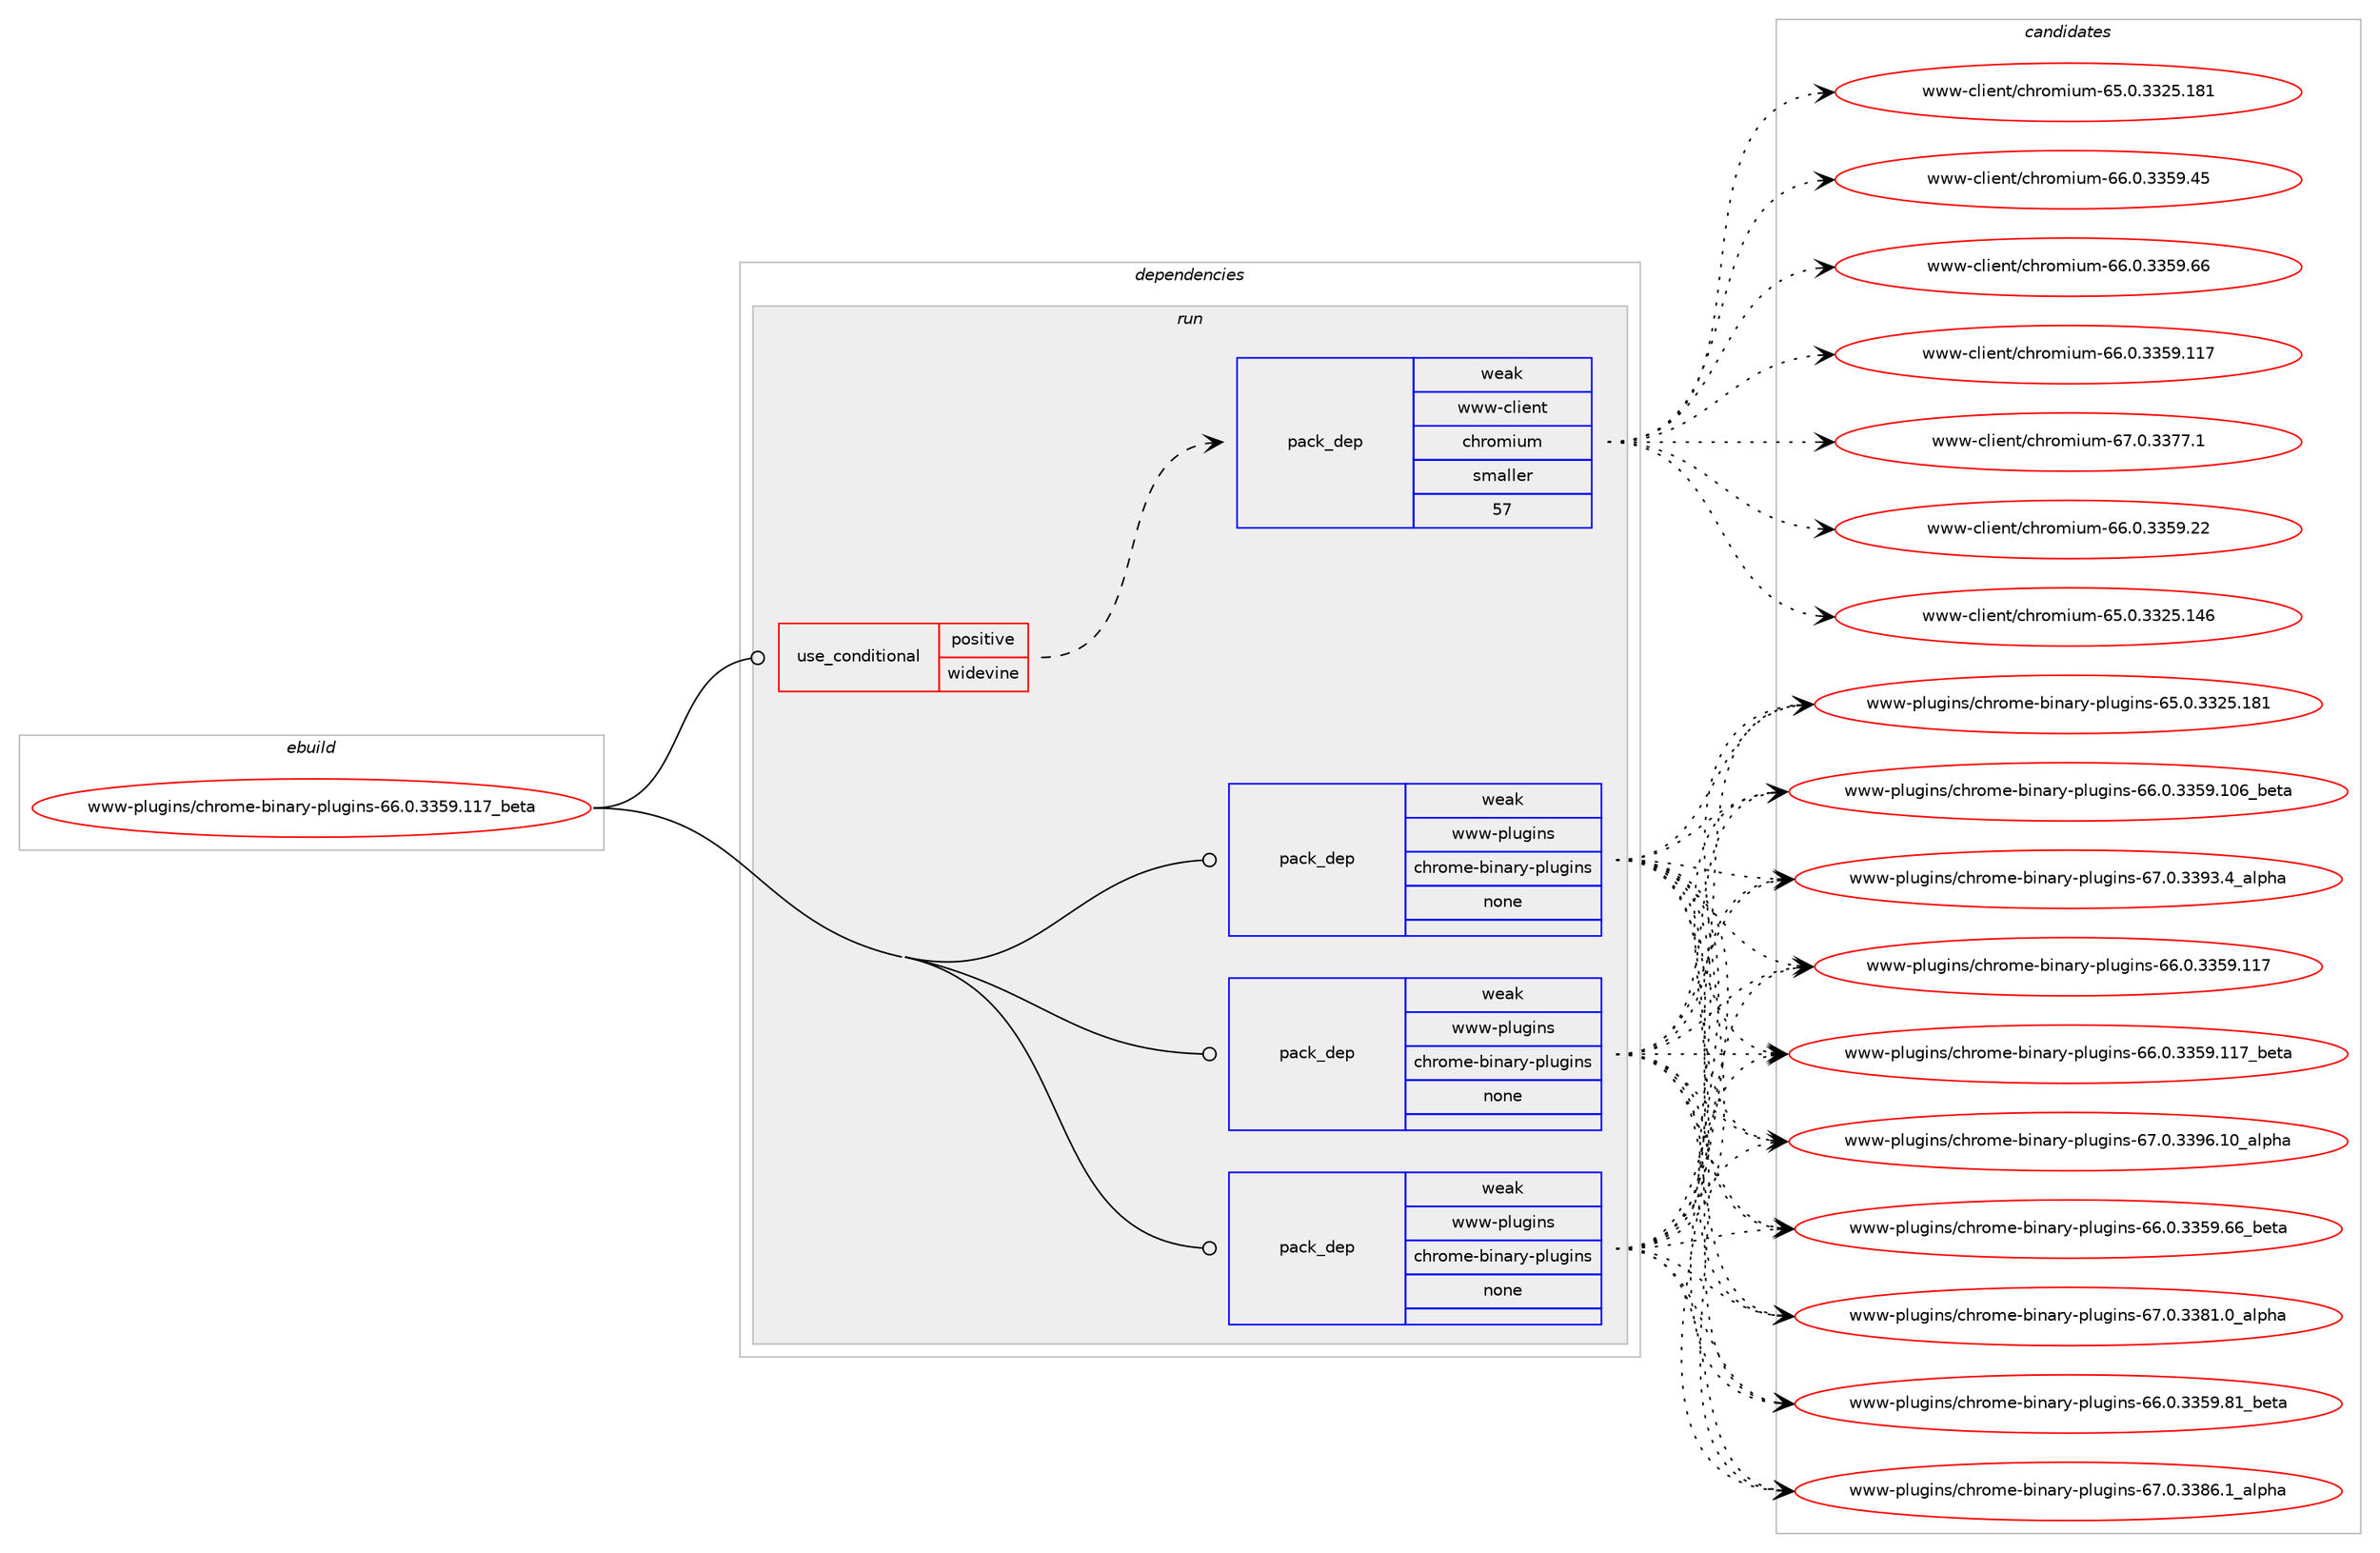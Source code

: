 digraph prolog {

# *************
# Graph options
# *************

newrank=true;
concentrate=true;
compound=true;
graph [rankdir=LR,fontname=Helvetica,fontsize=10,ranksep=1.5];#, ranksep=2.5, nodesep=0.2];
edge  [arrowhead=vee];
node  [fontname=Helvetica,fontsize=10];

# **********
# The ebuild
# **********

subgraph cluster_leftcol {
color=gray;
rank=same;
label=<<i>ebuild</i>>;
id [label="www-plugins/chrome-binary-plugins-66.0.3359.117_beta", color=red, width=4, href="../www-plugins/chrome-binary-plugins-66.0.3359.117_beta.svg"];
}

# ****************
# The dependencies
# ****************

subgraph cluster_midcol {
color=gray;
label=<<i>dependencies</i>>;
subgraph cluster_compile {
fillcolor="#eeeeee";
style=filled;
label=<<i>compile</i>>;
}
subgraph cluster_compileandrun {
fillcolor="#eeeeee";
style=filled;
label=<<i>compile and run</i>>;
}
subgraph cluster_run {
fillcolor="#eeeeee";
style=filled;
label=<<i>run</i>>;
subgraph cond355 {
dependency5442 [label=<<TABLE BORDER="0" CELLBORDER="1" CELLSPACING="0" CELLPADDING="4"><TR><TD ROWSPAN="3" CELLPADDING="10">use_conditional</TD></TR><TR><TD>positive</TD></TR><TR><TD>widevine</TD></TR></TABLE>>, shape=none, color=red];
subgraph pack5049 {
dependency5443 [label=<<TABLE BORDER="0" CELLBORDER="1" CELLSPACING="0" CELLPADDING="4" WIDTH="220"><TR><TD ROWSPAN="6" CELLPADDING="30">pack_dep</TD></TR><TR><TD WIDTH="110">weak</TD></TR><TR><TD>www-client</TD></TR><TR><TD>chromium</TD></TR><TR><TD>smaller</TD></TR><TR><TD>57</TD></TR></TABLE>>, shape=none, color=blue];
}
dependency5442:e -> dependency5443:w [weight=20,style="dashed",arrowhead="vee"];
}
id:e -> dependency5442:w [weight=20,style="solid",arrowhead="odot"];
subgraph pack5050 {
dependency5444 [label=<<TABLE BORDER="0" CELLBORDER="1" CELLSPACING="0" CELLPADDING="4" WIDTH="220"><TR><TD ROWSPAN="6" CELLPADDING="30">pack_dep</TD></TR><TR><TD WIDTH="110">weak</TD></TR><TR><TD>www-plugins</TD></TR><TR><TD>chrome-binary-plugins</TD></TR><TR><TD>none</TD></TR><TR><TD></TD></TR></TABLE>>, shape=none, color=blue];
}
id:e -> dependency5444:w [weight=20,style="solid",arrowhead="odot"];
subgraph pack5051 {
dependency5445 [label=<<TABLE BORDER="0" CELLBORDER="1" CELLSPACING="0" CELLPADDING="4" WIDTH="220"><TR><TD ROWSPAN="6" CELLPADDING="30">pack_dep</TD></TR><TR><TD WIDTH="110">weak</TD></TR><TR><TD>www-plugins</TD></TR><TR><TD>chrome-binary-plugins</TD></TR><TR><TD>none</TD></TR><TR><TD></TD></TR></TABLE>>, shape=none, color=blue];
}
id:e -> dependency5445:w [weight=20,style="solid",arrowhead="odot"];
subgraph pack5052 {
dependency5446 [label=<<TABLE BORDER="0" CELLBORDER="1" CELLSPACING="0" CELLPADDING="4" WIDTH="220"><TR><TD ROWSPAN="6" CELLPADDING="30">pack_dep</TD></TR><TR><TD WIDTH="110">weak</TD></TR><TR><TD>www-plugins</TD></TR><TR><TD>chrome-binary-plugins</TD></TR><TR><TD>none</TD></TR><TR><TD></TD></TR></TABLE>>, shape=none, color=blue];
}
id:e -> dependency5446:w [weight=20,style="solid",arrowhead="odot"];
}
}

# **************
# The candidates
# **************

subgraph cluster_choices {
rank=same;
color=gray;
label=<<i>candidates</i>>;

subgraph choice5049 {
color=black;
nodesep=1;
choice1191191194599108105101110116479910411411110910511710945545446484651515357465050 [label="www-client/chromium-66.0.3359.22", color=red, width=4,href="../www-client/chromium-66.0.3359.22.svg"];
choice119119119459910810510111011647991041141111091051171094554534648465151505346495254 [label="www-client/chromium-65.0.3325.146", color=red, width=4,href="../www-client/chromium-65.0.3325.146.svg"];
choice119119119459910810510111011647991041141111091051171094554534648465151505346495649 [label="www-client/chromium-65.0.3325.181", color=red, width=4,href="../www-client/chromium-65.0.3325.181.svg"];
choice1191191194599108105101110116479910411411110910511710945545446484651515357465253 [label="www-client/chromium-66.0.3359.45", color=red, width=4,href="../www-client/chromium-66.0.3359.45.svg"];
choice1191191194599108105101110116479910411411110910511710945545446484651515357465454 [label="www-client/chromium-66.0.3359.66", color=red, width=4,href="../www-client/chromium-66.0.3359.66.svg"];
choice119119119459910810510111011647991041141111091051171094554544648465151535746494955 [label="www-client/chromium-66.0.3359.117", color=red, width=4,href="../www-client/chromium-66.0.3359.117.svg"];
choice11911911945991081051011101164799104114111109105117109455455464846515155554649 [label="www-client/chromium-67.0.3377.1", color=red, width=4,href="../www-client/chromium-67.0.3377.1.svg"];
dependency5443:e -> choice1191191194599108105101110116479910411411110910511710945545446484651515357465050:w [style=dotted,weight="100"];
dependency5443:e -> choice119119119459910810510111011647991041141111091051171094554534648465151505346495254:w [style=dotted,weight="100"];
dependency5443:e -> choice119119119459910810510111011647991041141111091051171094554534648465151505346495649:w [style=dotted,weight="100"];
dependency5443:e -> choice1191191194599108105101110116479910411411110910511710945545446484651515357465253:w [style=dotted,weight="100"];
dependency5443:e -> choice1191191194599108105101110116479910411411110910511710945545446484651515357465454:w [style=dotted,weight="100"];
dependency5443:e -> choice119119119459910810510111011647991041141111091051171094554544648465151535746494955:w [style=dotted,weight="100"];
dependency5443:e -> choice11911911945991081051011101164799104114111109105117109455455464846515155554649:w [style=dotted,weight="100"];
}
subgraph choice5050 {
color=black;
nodesep=1;
choice1191191194511210811710310511011547991041141111091014598105110971141214511210811710310511011545545446484651515357465454959810111697 [label="www-plugins/chrome-binary-plugins-66.0.3359.66_beta", color=red, width=4,href="../www-plugins/chrome-binary-plugins-66.0.3359.66_beta.svg"];
choice11911911945112108117103105110115479910411411110910145981051109711412145112108117103105110115455455464846515156494648959710811210497 [label="www-plugins/chrome-binary-plugins-67.0.3381.0_alpha", color=red, width=4,href="../www-plugins/chrome-binary-plugins-67.0.3381.0_alpha.svg"];
choice1191191194511210811710310511011547991041141111091014598105110971141214511210811710310511011545545446484651515357465649959810111697 [label="www-plugins/chrome-binary-plugins-66.0.3359.81_beta", color=red, width=4,href="../www-plugins/chrome-binary-plugins-66.0.3359.81_beta.svg"];
choice11911911945112108117103105110115479910411411110910145981051109711412145112108117103105110115455455464846515156544649959710811210497 [label="www-plugins/chrome-binary-plugins-67.0.3386.1_alpha", color=red, width=4,href="../www-plugins/chrome-binary-plugins-67.0.3386.1_alpha.svg"];
choice119119119451121081171031051101154799104114111109101459810511097114121451121081171031051101154554534648465151505346495649 [label="www-plugins/chrome-binary-plugins-65.0.3325.181", color=red, width=4,href="../www-plugins/chrome-binary-plugins-65.0.3325.181.svg"];
choice119119119451121081171031051101154799104114111109101459810511097114121451121081171031051101154554544648465151535746494854959810111697 [label="www-plugins/chrome-binary-plugins-66.0.3359.106_beta", color=red, width=4,href="../www-plugins/chrome-binary-plugins-66.0.3359.106_beta.svg"];
choice11911911945112108117103105110115479910411411110910145981051109711412145112108117103105110115455455464846515157514652959710811210497 [label="www-plugins/chrome-binary-plugins-67.0.3393.4_alpha", color=red, width=4,href="../www-plugins/chrome-binary-plugins-67.0.3393.4_alpha.svg"];
choice119119119451121081171031051101154799104114111109101459810511097114121451121081171031051101154554544648465151535746494955 [label="www-plugins/chrome-binary-plugins-66.0.3359.117", color=red, width=4,href="../www-plugins/chrome-binary-plugins-66.0.3359.117.svg"];
choice119119119451121081171031051101154799104114111109101459810511097114121451121081171031051101154554544648465151535746494955959810111697 [label="www-plugins/chrome-binary-plugins-66.0.3359.117_beta", color=red, width=4,href="../www-plugins/chrome-binary-plugins-66.0.3359.117_beta.svg"];
choice1191191194511210811710310511011547991041141111091014598105110971141214511210811710310511011545545546484651515754464948959710811210497 [label="www-plugins/chrome-binary-plugins-67.0.3396.10_alpha", color=red, width=4,href="../www-plugins/chrome-binary-plugins-67.0.3396.10_alpha.svg"];
dependency5444:e -> choice1191191194511210811710310511011547991041141111091014598105110971141214511210811710310511011545545446484651515357465454959810111697:w [style=dotted,weight="100"];
dependency5444:e -> choice11911911945112108117103105110115479910411411110910145981051109711412145112108117103105110115455455464846515156494648959710811210497:w [style=dotted,weight="100"];
dependency5444:e -> choice1191191194511210811710310511011547991041141111091014598105110971141214511210811710310511011545545446484651515357465649959810111697:w [style=dotted,weight="100"];
dependency5444:e -> choice11911911945112108117103105110115479910411411110910145981051109711412145112108117103105110115455455464846515156544649959710811210497:w [style=dotted,weight="100"];
dependency5444:e -> choice119119119451121081171031051101154799104114111109101459810511097114121451121081171031051101154554534648465151505346495649:w [style=dotted,weight="100"];
dependency5444:e -> choice119119119451121081171031051101154799104114111109101459810511097114121451121081171031051101154554544648465151535746494854959810111697:w [style=dotted,weight="100"];
dependency5444:e -> choice11911911945112108117103105110115479910411411110910145981051109711412145112108117103105110115455455464846515157514652959710811210497:w [style=dotted,weight="100"];
dependency5444:e -> choice119119119451121081171031051101154799104114111109101459810511097114121451121081171031051101154554544648465151535746494955:w [style=dotted,weight="100"];
dependency5444:e -> choice119119119451121081171031051101154799104114111109101459810511097114121451121081171031051101154554544648465151535746494955959810111697:w [style=dotted,weight="100"];
dependency5444:e -> choice1191191194511210811710310511011547991041141111091014598105110971141214511210811710310511011545545546484651515754464948959710811210497:w [style=dotted,weight="100"];
}
subgraph choice5051 {
color=black;
nodesep=1;
choice1191191194511210811710310511011547991041141111091014598105110971141214511210811710310511011545545446484651515357465454959810111697 [label="www-plugins/chrome-binary-plugins-66.0.3359.66_beta", color=red, width=4,href="../www-plugins/chrome-binary-plugins-66.0.3359.66_beta.svg"];
choice11911911945112108117103105110115479910411411110910145981051109711412145112108117103105110115455455464846515156494648959710811210497 [label="www-plugins/chrome-binary-plugins-67.0.3381.0_alpha", color=red, width=4,href="../www-plugins/chrome-binary-plugins-67.0.3381.0_alpha.svg"];
choice1191191194511210811710310511011547991041141111091014598105110971141214511210811710310511011545545446484651515357465649959810111697 [label="www-plugins/chrome-binary-plugins-66.0.3359.81_beta", color=red, width=4,href="../www-plugins/chrome-binary-plugins-66.0.3359.81_beta.svg"];
choice11911911945112108117103105110115479910411411110910145981051109711412145112108117103105110115455455464846515156544649959710811210497 [label="www-plugins/chrome-binary-plugins-67.0.3386.1_alpha", color=red, width=4,href="../www-plugins/chrome-binary-plugins-67.0.3386.1_alpha.svg"];
choice119119119451121081171031051101154799104114111109101459810511097114121451121081171031051101154554534648465151505346495649 [label="www-plugins/chrome-binary-plugins-65.0.3325.181", color=red, width=4,href="../www-plugins/chrome-binary-plugins-65.0.3325.181.svg"];
choice119119119451121081171031051101154799104114111109101459810511097114121451121081171031051101154554544648465151535746494854959810111697 [label="www-plugins/chrome-binary-plugins-66.0.3359.106_beta", color=red, width=4,href="../www-plugins/chrome-binary-plugins-66.0.3359.106_beta.svg"];
choice11911911945112108117103105110115479910411411110910145981051109711412145112108117103105110115455455464846515157514652959710811210497 [label="www-plugins/chrome-binary-plugins-67.0.3393.4_alpha", color=red, width=4,href="../www-plugins/chrome-binary-plugins-67.0.3393.4_alpha.svg"];
choice119119119451121081171031051101154799104114111109101459810511097114121451121081171031051101154554544648465151535746494955 [label="www-plugins/chrome-binary-plugins-66.0.3359.117", color=red, width=4,href="../www-plugins/chrome-binary-plugins-66.0.3359.117.svg"];
choice119119119451121081171031051101154799104114111109101459810511097114121451121081171031051101154554544648465151535746494955959810111697 [label="www-plugins/chrome-binary-plugins-66.0.3359.117_beta", color=red, width=4,href="../www-plugins/chrome-binary-plugins-66.0.3359.117_beta.svg"];
choice1191191194511210811710310511011547991041141111091014598105110971141214511210811710310511011545545546484651515754464948959710811210497 [label="www-plugins/chrome-binary-plugins-67.0.3396.10_alpha", color=red, width=4,href="../www-plugins/chrome-binary-plugins-67.0.3396.10_alpha.svg"];
dependency5445:e -> choice1191191194511210811710310511011547991041141111091014598105110971141214511210811710310511011545545446484651515357465454959810111697:w [style=dotted,weight="100"];
dependency5445:e -> choice11911911945112108117103105110115479910411411110910145981051109711412145112108117103105110115455455464846515156494648959710811210497:w [style=dotted,weight="100"];
dependency5445:e -> choice1191191194511210811710310511011547991041141111091014598105110971141214511210811710310511011545545446484651515357465649959810111697:w [style=dotted,weight="100"];
dependency5445:e -> choice11911911945112108117103105110115479910411411110910145981051109711412145112108117103105110115455455464846515156544649959710811210497:w [style=dotted,weight="100"];
dependency5445:e -> choice119119119451121081171031051101154799104114111109101459810511097114121451121081171031051101154554534648465151505346495649:w [style=dotted,weight="100"];
dependency5445:e -> choice119119119451121081171031051101154799104114111109101459810511097114121451121081171031051101154554544648465151535746494854959810111697:w [style=dotted,weight="100"];
dependency5445:e -> choice11911911945112108117103105110115479910411411110910145981051109711412145112108117103105110115455455464846515157514652959710811210497:w [style=dotted,weight="100"];
dependency5445:e -> choice119119119451121081171031051101154799104114111109101459810511097114121451121081171031051101154554544648465151535746494955:w [style=dotted,weight="100"];
dependency5445:e -> choice119119119451121081171031051101154799104114111109101459810511097114121451121081171031051101154554544648465151535746494955959810111697:w [style=dotted,weight="100"];
dependency5445:e -> choice1191191194511210811710310511011547991041141111091014598105110971141214511210811710310511011545545546484651515754464948959710811210497:w [style=dotted,weight="100"];
}
subgraph choice5052 {
color=black;
nodesep=1;
choice1191191194511210811710310511011547991041141111091014598105110971141214511210811710310511011545545446484651515357465454959810111697 [label="www-plugins/chrome-binary-plugins-66.0.3359.66_beta", color=red, width=4,href="../www-plugins/chrome-binary-plugins-66.0.3359.66_beta.svg"];
choice11911911945112108117103105110115479910411411110910145981051109711412145112108117103105110115455455464846515156494648959710811210497 [label="www-plugins/chrome-binary-plugins-67.0.3381.0_alpha", color=red, width=4,href="../www-plugins/chrome-binary-plugins-67.0.3381.0_alpha.svg"];
choice1191191194511210811710310511011547991041141111091014598105110971141214511210811710310511011545545446484651515357465649959810111697 [label="www-plugins/chrome-binary-plugins-66.0.3359.81_beta", color=red, width=4,href="../www-plugins/chrome-binary-plugins-66.0.3359.81_beta.svg"];
choice11911911945112108117103105110115479910411411110910145981051109711412145112108117103105110115455455464846515156544649959710811210497 [label="www-plugins/chrome-binary-plugins-67.0.3386.1_alpha", color=red, width=4,href="../www-plugins/chrome-binary-plugins-67.0.3386.1_alpha.svg"];
choice119119119451121081171031051101154799104114111109101459810511097114121451121081171031051101154554534648465151505346495649 [label="www-plugins/chrome-binary-plugins-65.0.3325.181", color=red, width=4,href="../www-plugins/chrome-binary-plugins-65.0.3325.181.svg"];
choice119119119451121081171031051101154799104114111109101459810511097114121451121081171031051101154554544648465151535746494854959810111697 [label="www-plugins/chrome-binary-plugins-66.0.3359.106_beta", color=red, width=4,href="../www-plugins/chrome-binary-plugins-66.0.3359.106_beta.svg"];
choice11911911945112108117103105110115479910411411110910145981051109711412145112108117103105110115455455464846515157514652959710811210497 [label="www-plugins/chrome-binary-plugins-67.0.3393.4_alpha", color=red, width=4,href="../www-plugins/chrome-binary-plugins-67.0.3393.4_alpha.svg"];
choice119119119451121081171031051101154799104114111109101459810511097114121451121081171031051101154554544648465151535746494955 [label="www-plugins/chrome-binary-plugins-66.0.3359.117", color=red, width=4,href="../www-plugins/chrome-binary-plugins-66.0.3359.117.svg"];
choice119119119451121081171031051101154799104114111109101459810511097114121451121081171031051101154554544648465151535746494955959810111697 [label="www-plugins/chrome-binary-plugins-66.0.3359.117_beta", color=red, width=4,href="../www-plugins/chrome-binary-plugins-66.0.3359.117_beta.svg"];
choice1191191194511210811710310511011547991041141111091014598105110971141214511210811710310511011545545546484651515754464948959710811210497 [label="www-plugins/chrome-binary-plugins-67.0.3396.10_alpha", color=red, width=4,href="../www-plugins/chrome-binary-plugins-67.0.3396.10_alpha.svg"];
dependency5446:e -> choice1191191194511210811710310511011547991041141111091014598105110971141214511210811710310511011545545446484651515357465454959810111697:w [style=dotted,weight="100"];
dependency5446:e -> choice11911911945112108117103105110115479910411411110910145981051109711412145112108117103105110115455455464846515156494648959710811210497:w [style=dotted,weight="100"];
dependency5446:e -> choice1191191194511210811710310511011547991041141111091014598105110971141214511210811710310511011545545446484651515357465649959810111697:w [style=dotted,weight="100"];
dependency5446:e -> choice11911911945112108117103105110115479910411411110910145981051109711412145112108117103105110115455455464846515156544649959710811210497:w [style=dotted,weight="100"];
dependency5446:e -> choice119119119451121081171031051101154799104114111109101459810511097114121451121081171031051101154554534648465151505346495649:w [style=dotted,weight="100"];
dependency5446:e -> choice119119119451121081171031051101154799104114111109101459810511097114121451121081171031051101154554544648465151535746494854959810111697:w [style=dotted,weight="100"];
dependency5446:e -> choice11911911945112108117103105110115479910411411110910145981051109711412145112108117103105110115455455464846515157514652959710811210497:w [style=dotted,weight="100"];
dependency5446:e -> choice119119119451121081171031051101154799104114111109101459810511097114121451121081171031051101154554544648465151535746494955:w [style=dotted,weight="100"];
dependency5446:e -> choice119119119451121081171031051101154799104114111109101459810511097114121451121081171031051101154554544648465151535746494955959810111697:w [style=dotted,weight="100"];
dependency5446:e -> choice1191191194511210811710310511011547991041141111091014598105110971141214511210811710310511011545545546484651515754464948959710811210497:w [style=dotted,weight="100"];
}
}

}
